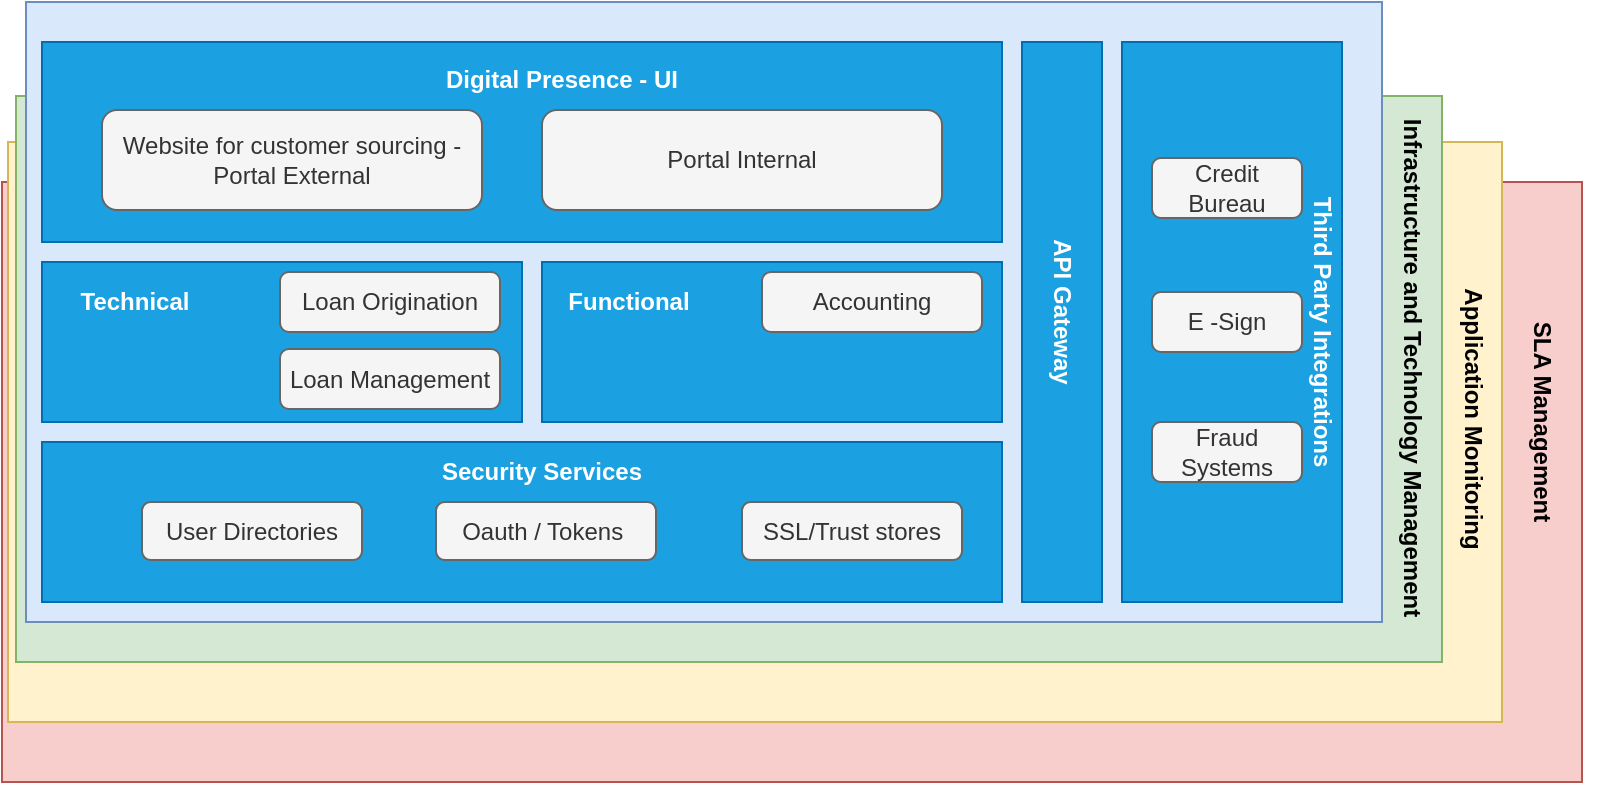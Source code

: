 <mxfile version="20.3.0" type="github">
  <diagram id="kgpKYQtTHZ0yAKxKKP6v" name="Page-1">
    <mxGraphModel dx="1038" dy="513" grid="1" gridSize="10" guides="1" tooltips="1" connect="1" arrows="1" fold="1" page="1" pageScale="1" pageWidth="850" pageHeight="1100" math="0" shadow="0">
      <root>
        <mxCell id="0" />
        <mxCell id="1" parent="0" />
        <mxCell id="GbCNeb0mkOd2Htsf3bPN-1" value="" style="rounded=0;whiteSpace=wrap;html=1;fillColor=#f8cecc;strokeColor=#b85450;" parent="1" vertex="1">
          <mxGeometry x="40" y="150" width="790" height="300" as="geometry" />
        </mxCell>
        <mxCell id="GbCNeb0mkOd2Htsf3bPN-2" value="" style="rounded=0;whiteSpace=wrap;html=1;fillColor=#fff2cc;strokeColor=#d6b656;" parent="1" vertex="1">
          <mxGeometry x="43" y="130" width="747" height="290" as="geometry" />
        </mxCell>
        <mxCell id="GbCNeb0mkOd2Htsf3bPN-3" value="" style="rounded=0;whiteSpace=wrap;html=1;fillColor=#d5e8d4;strokeColor=#82b366;" parent="1" vertex="1">
          <mxGeometry x="47" y="107" width="713" height="283" as="geometry" />
        </mxCell>
        <mxCell id="GbCNeb0mkOd2Htsf3bPN-4" value="" style="rounded=0;whiteSpace=wrap;html=1;fillColor=#dae8fc;strokeColor=#6c8ebf;" parent="1" vertex="1">
          <mxGeometry x="52" y="60" width="678" height="310" as="geometry" />
        </mxCell>
        <mxCell id="GbCNeb0mkOd2Htsf3bPN-5" value="" style="rounded=0;whiteSpace=wrap;html=1;fillColor=#1ba1e2;fontColor=#ffffff;strokeColor=#006EAF;" parent="1" vertex="1">
          <mxGeometry x="60" y="80" width="480" height="100" as="geometry" />
        </mxCell>
        <mxCell id="GbCNeb0mkOd2Htsf3bPN-7" value="" style="rounded=0;whiteSpace=wrap;html=1;fillColor=#1ba1e2;fontColor=#ffffff;strokeColor=#006EAF;" parent="1" vertex="1">
          <mxGeometry x="60" y="190" width="240" height="80" as="geometry" />
        </mxCell>
        <mxCell id="GbCNeb0mkOd2Htsf3bPN-8" value="" style="rounded=0;whiteSpace=wrap;html=1;fillColor=#1ba1e2;fontColor=#ffffff;strokeColor=#006EAF;" parent="1" vertex="1">
          <mxGeometry x="310" y="190" width="230" height="80" as="geometry" />
        </mxCell>
        <mxCell id="GbCNeb0mkOd2Htsf3bPN-9" value="" style="rounded=0;whiteSpace=wrap;html=1;rotation=90;fillColor=#1ba1e2;fontColor=#ffffff;strokeColor=#006EAF;" parent="1" vertex="1">
          <mxGeometry x="430" y="200" width="280" height="40" as="geometry" />
        </mxCell>
        <mxCell id="GbCNeb0mkOd2Htsf3bPN-10" value="" style="rounded=0;whiteSpace=wrap;html=1;fillColor=#1ba1e2;fontColor=#ffffff;strokeColor=#006EAF;" parent="1" vertex="1">
          <mxGeometry x="60" y="280" width="480" height="80" as="geometry" />
        </mxCell>
        <mxCell id="GbCNeb0mkOd2Htsf3bPN-11" value="" style="rounded=0;whiteSpace=wrap;html=1;fillColor=#1ba1e2;fontColor=#ffffff;strokeColor=#006EAF;" parent="1" vertex="1">
          <mxGeometry x="600" y="80" width="110" height="280" as="geometry" />
        </mxCell>
        <mxCell id="GbCNeb0mkOd2Htsf3bPN-14" value="Website for customer sourcing - Portal External" style="rounded=1;whiteSpace=wrap;html=1;fillColor=#f5f5f5;fontColor=#333333;strokeColor=#666666;" parent="1" vertex="1">
          <mxGeometry x="90" y="114" width="190" height="50" as="geometry" />
        </mxCell>
        <mxCell id="GbCNeb0mkOd2Htsf3bPN-15" value="Portal Internal" style="rounded=1;whiteSpace=wrap;html=1;fillColor=#f5f5f5;fontColor=#333333;strokeColor=#666666;" parent="1" vertex="1">
          <mxGeometry x="310" y="114" width="200" height="50" as="geometry" />
        </mxCell>
        <mxCell id="GbCNeb0mkOd2Htsf3bPN-17" value="Loan Origination" style="rounded=1;whiteSpace=wrap;html=1;fillColor=#f5f5f5;fontColor=#333333;strokeColor=#666666;" parent="1" vertex="1">
          <mxGeometry x="179" y="195" width="110" height="30" as="geometry" />
        </mxCell>
        <mxCell id="GbCNeb0mkOd2Htsf3bPN-18" value="Accounting" style="rounded=1;whiteSpace=wrap;html=1;fillColor=#f5f5f5;fontColor=#333333;strokeColor=#666666;" parent="1" vertex="1">
          <mxGeometry x="420" y="195" width="110" height="30" as="geometry" />
        </mxCell>
        <mxCell id="GbCNeb0mkOd2Htsf3bPN-19" value="User Directories" style="rounded=1;whiteSpace=wrap;html=1;fillColor=#f5f5f5;fontColor=#333333;strokeColor=#666666;" parent="1" vertex="1">
          <mxGeometry x="110" y="310" width="110" height="29" as="geometry" />
        </mxCell>
        <mxCell id="GbCNeb0mkOd2Htsf3bPN-20" value="Oauth / Tokens&amp;nbsp;" style="rounded=1;whiteSpace=wrap;html=1;fillColor=#f5f5f5;fontColor=#333333;strokeColor=#666666;" parent="1" vertex="1">
          <mxGeometry x="257" y="310" width="110" height="29" as="geometry" />
        </mxCell>
        <mxCell id="GbCNeb0mkOd2Htsf3bPN-21" value="SSL/Trust stores" style="rounded=1;whiteSpace=wrap;html=1;fillColor=#f5f5f5;fontColor=#333333;strokeColor=#666666;" parent="1" vertex="1">
          <mxGeometry x="410" y="310" width="110" height="29" as="geometry" />
        </mxCell>
        <mxCell id="GbCNeb0mkOd2Htsf3bPN-22" value="Credit Bureau" style="rounded=1;whiteSpace=wrap;html=1;fillColor=#f5f5f5;fontColor=#333333;strokeColor=#666666;" parent="1" vertex="1">
          <mxGeometry x="615" y="138" width="75" height="30" as="geometry" />
        </mxCell>
        <mxCell id="GbCNeb0mkOd2Htsf3bPN-23" value="E -Sign" style="rounded=1;whiteSpace=wrap;html=1;fillColor=#f5f5f5;fontColor=#333333;strokeColor=#666666;" parent="1" vertex="1">
          <mxGeometry x="615" y="205" width="75" height="30" as="geometry" />
        </mxCell>
        <mxCell id="GbCNeb0mkOd2Htsf3bPN-24" value="Fraud Systems" style="rounded=1;whiteSpace=wrap;html=1;fillColor=#f5f5f5;fontColor=#333333;strokeColor=#666666;" parent="1" vertex="1">
          <mxGeometry x="615" y="270" width="75" height="30" as="geometry" />
        </mxCell>
        <mxCell id="GbCNeb0mkOd2Htsf3bPN-31" value="Digital Presence - UI" style="text;html=1;strokeColor=none;fillColor=none;align=center;verticalAlign=middle;whiteSpace=wrap;rounded=0;fontStyle=1;fontColor=#FFFFFF;" parent="1" vertex="1">
          <mxGeometry x="220" y="84" width="200" height="30" as="geometry" />
        </mxCell>
        <mxCell id="GbCNeb0mkOd2Htsf3bPN-32" value="API Gateway" style="text;html=1;strokeColor=none;fillColor=none;align=center;verticalAlign=middle;whiteSpace=wrap;rounded=0;fontStyle=1;fontColor=#FFFFFF;rotation=90;" parent="1" vertex="1">
          <mxGeometry x="470" y="200" width="200" height="30" as="geometry" />
        </mxCell>
        <mxCell id="GbCNeb0mkOd2Htsf3bPN-33" value="Security Services" style="text;html=1;strokeColor=none;fillColor=none;align=center;verticalAlign=middle;whiteSpace=wrap;rounded=0;fontStyle=1;fontColor=#FFFFFF;" parent="1" vertex="1">
          <mxGeometry x="210" y="280" width="200" height="30" as="geometry" />
        </mxCell>
        <mxCell id="GbCNeb0mkOd2Htsf3bPN-34" value="Technical" style="text;html=1;strokeColor=none;fillColor=none;align=center;verticalAlign=middle;whiteSpace=wrap;rounded=0;fontStyle=1;fontColor=#FFFFFF;" parent="1" vertex="1">
          <mxGeometry x="70" y="200" width="73" height="20" as="geometry" />
        </mxCell>
        <mxCell id="GbCNeb0mkOd2Htsf3bPN-35" value="Functional" style="text;html=1;strokeColor=none;fillColor=none;align=center;verticalAlign=middle;whiteSpace=wrap;rounded=0;fontStyle=1;fontColor=#FFFFFF;" parent="1" vertex="1">
          <mxGeometry x="317" y="200" width="73" height="20" as="geometry" />
        </mxCell>
        <mxCell id="GbCNeb0mkOd2Htsf3bPN-36" value="Third Party Integrations" style="text;html=1;strokeColor=none;fillColor=none;align=center;verticalAlign=middle;whiteSpace=wrap;rounded=0;fontStyle=1;fontColor=#FFFFFF;rotation=90;" parent="1" vertex="1">
          <mxGeometry x="590" y="210" width="220" height="30" as="geometry" />
        </mxCell>
        <mxCell id="4fVg2XHr_Yq3PGvT7xEI-1" value="Loan Management" style="rounded=1;whiteSpace=wrap;html=1;fillColor=#f5f5f5;fontColor=#333333;strokeColor=#666666;" vertex="1" parent="1">
          <mxGeometry x="179" y="233.5" width="110" height="30" as="geometry" />
        </mxCell>
        <mxCell id="4fVg2XHr_Yq3PGvT7xEI-2" value="Infrastructure and Technology Management" style="text;html=1;strokeColor=none;fillColor=none;align=center;verticalAlign=middle;whiteSpace=wrap;rounded=0;rotation=90;fontStyle=1" vertex="1" parent="1">
          <mxGeometry x="575" y="213" width="340" height="60" as="geometry" />
        </mxCell>
        <mxCell id="4fVg2XHr_Yq3PGvT7xEI-3" value="Application Monitoring" style="text;html=1;strokeColor=none;fillColor=none;align=center;verticalAlign=middle;whiteSpace=wrap;rounded=0;rotation=90;fontStyle=1" vertex="1" parent="1">
          <mxGeometry x="606" y="238.5" width="340" height="60" as="geometry" />
        </mxCell>
        <mxCell id="4fVg2XHr_Yq3PGvT7xEI-4" value="SLA Management" style="text;html=1;strokeColor=none;fillColor=none;align=center;verticalAlign=middle;whiteSpace=wrap;rounded=0;rotation=90;fontStyle=1" vertex="1" parent="1">
          <mxGeometry x="640" y="240" width="340" height="60" as="geometry" />
        </mxCell>
      </root>
    </mxGraphModel>
  </diagram>
</mxfile>
